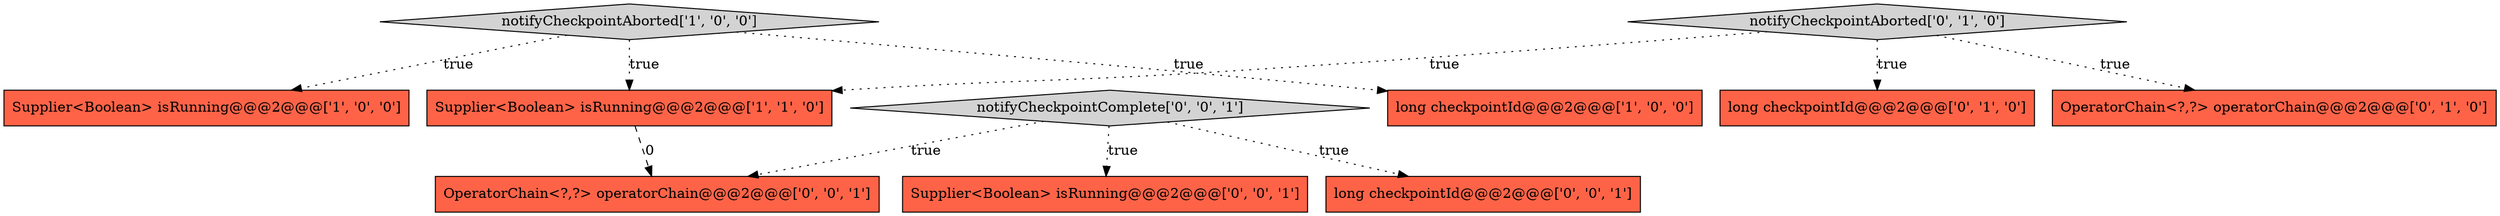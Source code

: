 digraph {
5 [style = filled, label = "notifyCheckpointAborted['0', '1', '0']", fillcolor = lightgray, shape = diamond image = "AAA0AAABBB2BBB"];
7 [style = filled, label = "Supplier<Boolean> isRunning@@@2@@@['0', '0', '1']", fillcolor = tomato, shape = box image = "AAA0AAABBB3BBB"];
3 [style = filled, label = "Supplier<Boolean> isRunning@@@2@@@['1', '1', '0']", fillcolor = tomato, shape = box image = "AAA0AAABBB1BBB"];
9 [style = filled, label = "long checkpointId@@@2@@@['0', '0', '1']", fillcolor = tomato, shape = box image = "AAA0AAABBB3BBB"];
10 [style = filled, label = "OperatorChain<?,?> operatorChain@@@2@@@['0', '0', '1']", fillcolor = tomato, shape = box image = "AAA0AAABBB3BBB"];
0 [style = filled, label = "long checkpointId@@@2@@@['1', '0', '0']", fillcolor = tomato, shape = box image = "AAA0AAABBB1BBB"];
8 [style = filled, label = "notifyCheckpointComplete['0', '0', '1']", fillcolor = lightgray, shape = diamond image = "AAA0AAABBB3BBB"];
4 [style = filled, label = "long checkpointId@@@2@@@['0', '1', '0']", fillcolor = tomato, shape = box image = "AAA0AAABBB2BBB"];
1 [style = filled, label = "Supplier<Boolean> isRunning@@@2@@@['1', '0', '0']", fillcolor = tomato, shape = box image = "AAA0AAABBB1BBB"];
2 [style = filled, label = "notifyCheckpointAborted['1', '0', '0']", fillcolor = lightgray, shape = diamond image = "AAA0AAABBB1BBB"];
6 [style = filled, label = "OperatorChain<?,?> operatorChain@@@2@@@['0', '1', '0']", fillcolor = tomato, shape = box image = "AAA0AAABBB2BBB"];
8->10 [style = dotted, label="true"];
2->1 [style = dotted, label="true"];
5->6 [style = dotted, label="true"];
2->0 [style = dotted, label="true"];
5->4 [style = dotted, label="true"];
2->3 [style = dotted, label="true"];
8->7 [style = dotted, label="true"];
5->3 [style = dotted, label="true"];
3->10 [style = dashed, label="0"];
8->9 [style = dotted, label="true"];
}
